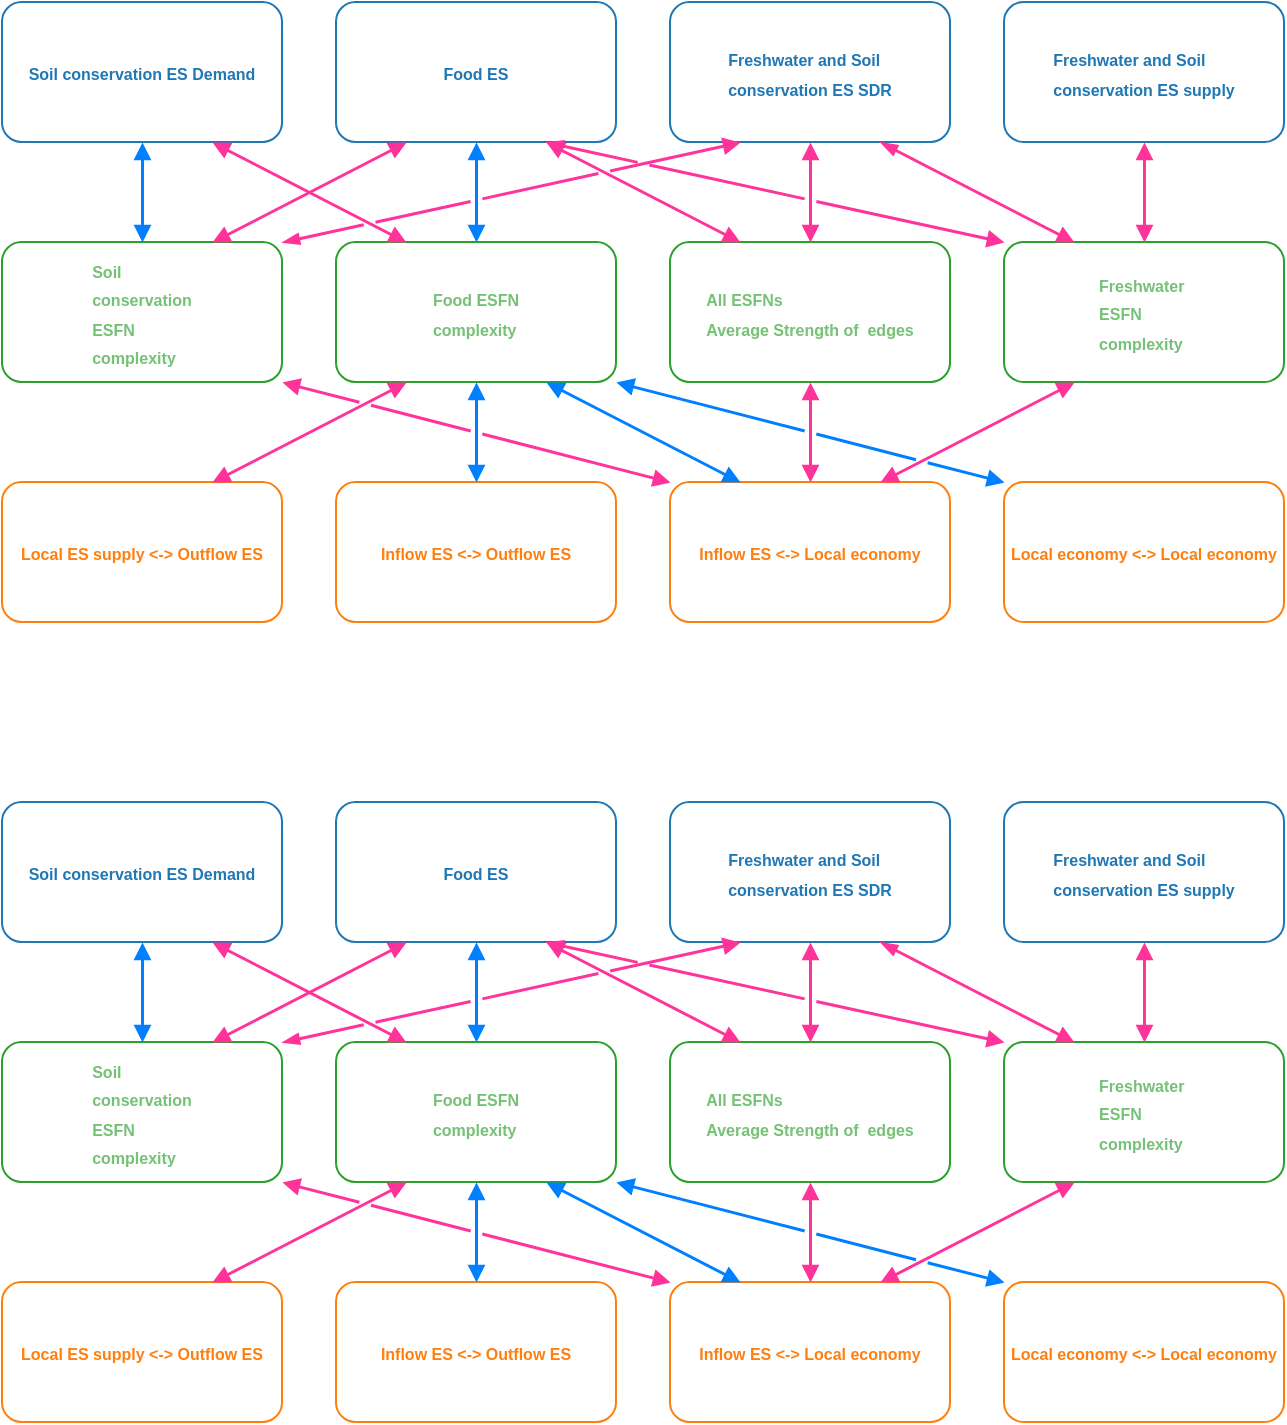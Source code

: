 <mxfile version="24.0.7" type="github">
  <diagram name="第 1 页" id="JeE2c27Bu6EYM7HYvsVZ">
    <mxGraphModel dx="983" dy="547" grid="1" gridSize="10" guides="1" tooltips="1" connect="1" arrows="1" fold="1" page="1" pageScale="1" pageWidth="827" pageHeight="1169" math="0" shadow="0">
      <root>
        <mxCell id="0" />
        <mxCell id="1" parent="0" />
        <mxCell id="_lNvy8FsxDelOkRnhLZO-64" value="&lt;p style=&quot;language:zh-CN;margin-top:0pt;margin-bottom:0pt;margin-left:0in;&lt;br/&gt;text-align:left;direction:ltr;unicode-bidi:embed;mso-line-break-override:none;&lt;br/&gt;word-break:normal;punctuation-wrap:hanging&quot;&gt;&lt;span style=&quot;color: rgb(31, 119, 180); font-family: Arial; font-size: 8px; font-weight: 700;&quot;&gt;Soil&amp;nbsp;&lt;/span&gt;&lt;span style=&quot;color: rgb(31, 119, 180); font-family: Arial; font-size: 8px; font-weight: 700;&quot;&gt;conservation ES Demand&lt;/span&gt;&lt;br&gt;&lt;/p&gt;" style="rounded=1;whiteSpace=wrap;html=1;arcSize=14;strokeColor=#1f77b4;align=center;verticalAlign=middle;fontFamily=Helvetica;fontSize=12;fontColor=default;fillColor=default;" vertex="1" parent="1">
          <mxGeometry x="80" y="320" width="140" height="70" as="geometry" />
        </mxCell>
        <mxCell id="_lNvy8FsxDelOkRnhLZO-65" value="&lt;span style=&quot;color: rgb(31, 119, 180); font-size: 8px; font-weight: 700; text-align: left;&quot;&gt;Food ES&lt;/span&gt;" style="rounded=1;whiteSpace=wrap;html=1;arcSize=14;strokeColor=#1f77b4;align=center;verticalAlign=middle;fontFamily=Helvetica;fontSize=12;fontColor=default;fillColor=default;" vertex="1" parent="1">
          <mxGeometry x="247" y="320" width="140" height="70" as="geometry" />
        </mxCell>
        <mxCell id="_lNvy8FsxDelOkRnhLZO-66" value="&lt;p style=&quot;text-align: left; margin-top: 0pt; margin-bottom: 0pt; margin-left: 0in; direction: ltr; unicode-bidi: embed; word-break: normal;&quot;&gt;&lt;font style=&quot;font-size: 8px;&quot;&gt;&lt;span style=&quot;color: rgb(31, 119, 180); font-weight: bold;&quot;&gt;Freshwater&amp;nbsp;&lt;/span&gt;&lt;span style=&quot;color: rgb(31, 119, 180); font-weight: bold; background-color: initial;&quot;&gt;and&amp;nbsp;&lt;/span&gt;&lt;span style=&quot;color: rgb(31, 119, 180); font-weight: bold; background-color: initial;&quot;&gt;Soil&amp;nbsp;&lt;/span&gt;&lt;/font&gt;&lt;/p&gt;&lt;p style=&quot;text-align: left; margin-top: 0pt; margin-bottom: 0pt; margin-left: 0in; direction: ltr; unicode-bidi: embed; word-break: normal;&quot;&gt;&lt;font style=&quot;font-size: 8px;&quot;&gt;&lt;span style=&quot;color: rgb(31, 119, 180); font-weight: bold; background-color: initial;&quot;&gt;conservation&lt;/span&gt;&lt;span style=&quot;background-color: initial; color: rgb(31, 119, 180); font-weight: bold;&quot;&gt;&amp;nbsp;&lt;/span&gt;&lt;span style=&quot;background-color: initial; color: rgb(31, 119, 180); font-weight: bold;&quot;&gt;ES&amp;nbsp;&lt;/span&gt;&lt;span style=&quot;color: rgb(31, 119, 180); font-weight: bold; background-color: initial;&quot;&gt;supply&lt;/span&gt;&lt;/font&gt;&lt;/p&gt;" style="rounded=1;whiteSpace=wrap;html=1;arcSize=14;strokeColor=#1f77b4;align=center;verticalAlign=middle;fontFamily=Helvetica;fontSize=12;fontColor=default;fillColor=default;" vertex="1" parent="1">
          <mxGeometry x="581" y="320" width="140" height="70" as="geometry" />
        </mxCell>
        <mxCell id="_lNvy8FsxDelOkRnhLZO-67" value="&lt;p style=&quot;text-align: left; margin-top: 0pt; margin-bottom: 0pt; margin-left: 0in; direction: ltr; unicode-bidi: embed; word-break: normal;&quot;&gt;&lt;font style=&quot;font-size: 8px;&quot;&gt;&lt;span style=&quot;color: rgb(31, 119, 180); font-weight: bold;&quot;&gt;Freshwater&amp;nbsp;&lt;/span&gt;&lt;span style=&quot;color: rgb(31, 119, 180); font-weight: bold; background-color: initial;&quot;&gt;and&amp;nbsp;&lt;/span&gt;&lt;span style=&quot;color: rgb(31, 119, 180); font-weight: bold; background-color: initial;&quot;&gt;Soil&amp;nbsp;&lt;/span&gt;&lt;/font&gt;&lt;/p&gt;&lt;p style=&quot;text-align: left; margin-top: 0pt; margin-bottom: 0pt; margin-left: 0in; direction: ltr; unicode-bidi: embed; word-break: normal;&quot;&gt;&lt;font style=&quot;font-size: 8px;&quot;&gt;&lt;span style=&quot;color: rgb(31, 119, 180); font-weight: bold; background-color: initial;&quot;&gt;conservation&lt;/span&gt;&lt;span style=&quot;background-color: initial; color: rgb(31, 119, 180); font-weight: bold;&quot;&gt;&amp;nbsp;&lt;/span&gt;&lt;span style=&quot;background-color: initial; color: rgb(31, 119, 180); font-weight: bold;&quot;&gt;ES&amp;nbsp;&lt;/span&gt;&lt;span style=&quot;color: rgb(31, 119, 180); font-weight: bold; background-color: initial;&quot;&gt;SDR&lt;/span&gt;&lt;/font&gt;&lt;/p&gt;" style="rounded=1;whiteSpace=wrap;html=1;arcSize=14;strokeColor=#1f77b4;align=center;verticalAlign=middle;fontFamily=Helvetica;fontSize=12;fontColor=default;fillColor=default;" vertex="1" parent="1">
          <mxGeometry x="414" y="320" width="140" height="70" as="geometry" />
        </mxCell>
        <mxCell id="_lNvy8FsxDelOkRnhLZO-68" value="&lt;p style=&quot;text-align: left; margin-top: 0pt; margin-bottom: 0pt; margin-left: 0in; direction: ltr; unicode-bidi: embed; word-break: normal;&quot;&gt;&lt;font color=&quot;#75c175&quot;&gt;&lt;span style=&quot;font-size: 8px;&quot;&gt;&lt;b&gt;Soil&amp;nbsp;&lt;/b&gt;&lt;/span&gt;&lt;/font&gt;&lt;/p&gt;&lt;p style=&quot;text-align: left; margin-top: 0pt; margin-bottom: 0pt; margin-left: 0in; direction: ltr; unicode-bidi: embed; word-break: normal;&quot;&gt;&lt;font color=&quot;#75c175&quot;&gt;&lt;span style=&quot;font-size: 8px;&quot;&gt;&lt;b&gt;conservation&lt;/b&gt;&lt;/span&gt;&lt;/font&gt;&lt;/p&gt;&lt;p style=&quot;text-align: left; margin-top: 0pt; margin-bottom: 0pt; margin-left: 0in; direction: ltr; unicode-bidi: embed; word-break: normal;&quot;&gt;&lt;font color=&quot;#75c175&quot;&gt;&lt;span style=&quot;font-size: 8px;&quot;&gt;&lt;b&gt;ESFN&lt;/b&gt;&lt;/span&gt;&lt;/font&gt;&lt;/p&gt;&lt;p style=&quot;text-align: left; margin-top: 0pt; margin-bottom: 0pt; margin-left: 0in; direction: ltr; unicode-bidi: embed; word-break: normal;&quot;&gt;&lt;font color=&quot;#75c175&quot;&gt;&lt;span style=&quot;font-size: 8px;&quot;&gt;&lt;b&gt;complexity&lt;/b&gt;&lt;/span&gt;&lt;/font&gt;&lt;/p&gt;" style="rounded=1;whiteSpace=wrap;html=1;arcSize=14;strokeColor=#2ca02c;" vertex="1" parent="1">
          <mxGeometry x="80" y="440" width="140" height="70" as="geometry" />
        </mxCell>
        <mxCell id="_lNvy8FsxDelOkRnhLZO-69" value="&lt;p style=&quot;text-align: left; margin-top: 0pt; margin-bottom: 0pt; margin-left: 0in; direction: ltr; unicode-bidi: embed; word-break: normal;&quot;&gt;&lt;font color=&quot;#75c175&quot;&gt;&lt;span style=&quot;font-size: 8px;&quot;&gt;&lt;b&gt;Food ESFN&lt;/b&gt;&lt;/span&gt;&lt;/font&gt;&lt;/p&gt;&lt;p style=&quot;text-align: left; margin-top: 0pt; margin-bottom: 0pt; margin-left: 0in; direction: ltr; unicode-bidi: embed; word-break: normal;&quot;&gt;&lt;font color=&quot;#75c175&quot;&gt;&lt;span style=&quot;font-size: 8px;&quot;&gt;&lt;b&gt;complexity&lt;/b&gt;&lt;/span&gt;&lt;/font&gt;&lt;/p&gt;" style="rounded=1;whiteSpace=wrap;html=1;arcSize=14;strokeColor=#2ca02c;align=center;verticalAlign=middle;fontFamily=Helvetica;fontSize=12;fontColor=default;fillColor=default;" vertex="1" parent="1">
          <mxGeometry x="247" y="440" width="140" height="70" as="geometry" />
        </mxCell>
        <mxCell id="_lNvy8FsxDelOkRnhLZO-70" value="&lt;p style=&quot;text-align: left; margin-top: 0pt; margin-bottom: 0pt; margin-left: 0in; direction: ltr; unicode-bidi: embed; word-break: normal;&quot;&gt;&lt;font color=&quot;#75c175&quot;&gt;&lt;span style=&quot;font-size: 8px;&quot;&gt;&lt;b&gt;All ESFNs&lt;/b&gt;&lt;/span&gt;&lt;/font&gt;&lt;/p&gt;&lt;p style=&quot;text-align: left; margin-top: 0pt; margin-bottom: 0pt; margin-left: 0in; direction: ltr; unicode-bidi: embed; word-break: normal;&quot;&gt;&lt;font color=&quot;#75c175&quot;&gt;&lt;span style=&quot;font-size: 8px;&quot;&gt;&lt;b&gt;Average&amp;nbsp;&lt;/b&gt;&lt;/span&gt;&lt;/font&gt;&lt;b style=&quot;font-size: 8px; color: rgb(117, 193, 117); background-color: initial;&quot;&gt;Strength of&amp;nbsp;&amp;nbsp;&lt;/b&gt;&lt;b style=&quot;font-size: 8px; color: rgb(117, 193, 117); background-color: initial;&quot;&gt;edges&lt;/b&gt;&lt;/p&gt;" style="rounded=1;whiteSpace=wrap;html=1;arcSize=14;strokeColor=#2ca02c;align=center;verticalAlign=middle;fontFamily=Helvetica;fontSize=12;fontColor=default;fillColor=default;" vertex="1" parent="1">
          <mxGeometry x="414" y="440" width="140" height="70" as="geometry" />
        </mxCell>
        <mxCell id="_lNvy8FsxDelOkRnhLZO-71" value="&lt;p style=&quot;text-align: left; margin-top: 0pt; margin-bottom: 0pt; margin-left: 0in; direction: ltr; unicode-bidi: embed; word-break: normal;&quot;&gt;&lt;font color=&quot;#75c175&quot;&gt;&lt;span style=&quot;font-size: 8px;&quot;&gt;&lt;b&gt;Freshwater&amp;nbsp;&lt;/b&gt;&lt;/span&gt;&lt;/font&gt;&lt;/p&gt;&lt;p style=&quot;text-align: left; margin-top: 0pt; margin-bottom: 0pt; margin-left: 0in; direction: ltr; unicode-bidi: embed; word-break: normal;&quot;&gt;&lt;font color=&quot;#75c175&quot;&gt;&lt;span style=&quot;font-size: 8px;&quot;&gt;&lt;b&gt;ESFN&lt;/b&gt;&lt;/span&gt;&lt;/font&gt;&lt;/p&gt;&lt;p style=&quot;text-align: left; margin-top: 0pt; margin-bottom: 0pt; margin-left: 0in; direction: ltr; unicode-bidi: embed; word-break: normal;&quot;&gt;&lt;font color=&quot;#75c175&quot;&gt;&lt;span style=&quot;font-size: 8px;&quot;&gt;&lt;b&gt;complexity&lt;/b&gt;&lt;/span&gt;&lt;/font&gt;&lt;/p&gt;" style="rounded=1;whiteSpace=wrap;html=1;arcSize=14;strokeColor=#2ca02c;align=center;verticalAlign=middle;fontFamily=Helvetica;fontSize=12;fontColor=default;fillColor=default;" vertex="1" parent="1">
          <mxGeometry x="581" y="440" width="140" height="70" as="geometry" />
        </mxCell>
        <mxCell id="_lNvy8FsxDelOkRnhLZO-72" value="&lt;span style=&quot;color: rgb(255, 127, 14); font-size: 8px; font-weight: 700; text-align: left;&quot;&gt;Local economy &amp;lt;-&amp;gt; Local economy&lt;/span&gt;" style="rounded=1;whiteSpace=wrap;html=1;arcSize=14;strokeColor=#ff7f0e;align=center;verticalAlign=middle;fontFamily=Helvetica;fontSize=12;fontColor=default;fillColor=default;" vertex="1" parent="1">
          <mxGeometry x="581" y="560" width="140" height="70" as="geometry" />
        </mxCell>
        <mxCell id="_lNvy8FsxDelOkRnhLZO-73" value="&lt;b style=&quot;color: rgb(255, 127, 14); font-size: 8px; text-align: left;&quot;&gt;Local ES supply &amp;lt;-&amp;gt; Outflow ES&lt;/b&gt;" style="rounded=1;whiteSpace=wrap;html=1;arcSize=14;strokeColor=#ff7f0e;align=center;verticalAlign=middle;fontFamily=Helvetica;fontSize=12;fontColor=default;fillColor=default;" vertex="1" parent="1">
          <mxGeometry x="80" y="560" width="140" height="70" as="geometry" />
        </mxCell>
        <mxCell id="_lNvy8FsxDelOkRnhLZO-74" value="&lt;b style=&quot;color: rgb(255, 127, 14); font-size: 8px; text-align: left;&quot;&gt;Inflow ES &amp;lt;-&amp;gt; Outflow ES&lt;/b&gt;" style="rounded=1;whiteSpace=wrap;html=1;arcSize=14;strokeColor=#ff7f0e;align=center;verticalAlign=middle;fontFamily=Helvetica;fontSize=12;fontColor=default;fillColor=default;" vertex="1" parent="1">
          <mxGeometry x="247" y="560" width="140" height="70" as="geometry" />
        </mxCell>
        <mxCell id="_lNvy8FsxDelOkRnhLZO-75" value="&lt;b style=&quot;color: rgb(255, 127, 14); font-size: 8px; text-align: left;&quot;&gt;Inflow ES &amp;lt;-&amp;gt; Local economy&lt;/b&gt;" style="rounded=1;whiteSpace=wrap;html=1;arcSize=14;strokeColor=#ff7f0e;align=center;verticalAlign=middle;fontFamily=Helvetica;fontSize=12;fontColor=default;fillColor=default;" vertex="1" parent="1">
          <mxGeometry x="414" y="560" width="140" height="70" as="geometry" />
        </mxCell>
        <mxCell id="_lNvy8FsxDelOkRnhLZO-76" value="" style="endArrow=block;startArrow=block;html=1;rounded=0;strokeWidth=1.5;endSize=5;startSize=5;entryX=0.5;entryY=1;entryDx=0;entryDy=0;exitX=0.5;exitY=0;exitDx=0;exitDy=0;strokeColor=#007FFF;targetPerimeterSpacing=0;curved=0;startFill=1;endFill=1;" edge="1" parent="1" source="_lNvy8FsxDelOkRnhLZO-68" target="_lNvy8FsxDelOkRnhLZO-64">
          <mxGeometry width="50" height="50" relative="1" as="geometry">
            <mxPoint x="61" y="440" as="sourcePoint" />
            <mxPoint x="111" y="390" as="targetPoint" />
          </mxGeometry>
        </mxCell>
        <mxCell id="_lNvy8FsxDelOkRnhLZO-77" value="" style="endArrow=block;startArrow=block;html=1;rounded=0;strokeWidth=1.5;endSize=5;startSize=5;entryX=0.75;entryY=1;entryDx=0;entryDy=0;exitX=0.25;exitY=0;exitDx=0;exitDy=0;strokeColor=#FF3399;align=center;verticalAlign=middle;fontFamily=Helvetica;fontSize=11;fontColor=default;labelBackgroundColor=default;startFill=1;endFill=1;" edge="1" parent="1" source="_lNvy8FsxDelOkRnhLZO-69" target="_lNvy8FsxDelOkRnhLZO-64">
          <mxGeometry width="50" height="50" relative="1" as="geometry">
            <mxPoint x="181" y="450" as="sourcePoint" />
            <mxPoint x="181" y="400" as="targetPoint" />
          </mxGeometry>
        </mxCell>
        <mxCell id="_lNvy8FsxDelOkRnhLZO-78" value="" style="endArrow=block;startArrow=block;html=1;rounded=0;strokeWidth=1.5;endSize=5;startSize=5;entryX=0.75;entryY=0;entryDx=0;entryDy=0;exitX=0.25;exitY=1;exitDx=0;exitDy=0;strokeColor=#FF3399;align=center;verticalAlign=middle;fontFamily=Helvetica;fontSize=11;fontColor=default;labelBackgroundColor=default;startFill=1;endFill=1;" edge="1" parent="1" source="_lNvy8FsxDelOkRnhLZO-65" target="_lNvy8FsxDelOkRnhLZO-68">
          <mxGeometry width="50" height="50" relative="1" as="geometry">
            <mxPoint x="306" y="450" as="sourcePoint" />
            <mxPoint x="216" y="400" as="targetPoint" />
          </mxGeometry>
        </mxCell>
        <mxCell id="_lNvy8FsxDelOkRnhLZO-79" value="" style="endArrow=block;startArrow=block;html=1;rounded=0;strokeWidth=1.5;endSize=5;startSize=5;entryX=0.5;entryY=1;entryDx=0;entryDy=0;exitX=0.5;exitY=0;exitDx=0;exitDy=0;strokeColor=#007FFF;align=center;verticalAlign=middle;fontFamily=Helvetica;fontSize=11;fontColor=default;labelBackgroundColor=default;startFill=1;endFill=1;targetPerimeterSpacing=0;curved=0;" edge="1" parent="1" source="_lNvy8FsxDelOkRnhLZO-69" target="_lNvy8FsxDelOkRnhLZO-65">
          <mxGeometry width="50" height="50" relative="1" as="geometry">
            <mxPoint x="181" y="450" as="sourcePoint" />
            <mxPoint x="181" y="400" as="targetPoint" />
          </mxGeometry>
        </mxCell>
        <mxCell id="_lNvy8FsxDelOkRnhLZO-80" value="" style="endArrow=blockThin;startArrow=block;html=1;rounded=0;strokeWidth=1.5;endSize=5;startSize=5;entryX=0.75;entryY=1;entryDx=0;entryDy=0;exitX=0.25;exitY=0;exitDx=0;exitDy=0;strokeColor=#FF3399;align=center;verticalAlign=middle;fontFamily=Helvetica;fontSize=11;fontColor=default;labelBackgroundColor=default;startFill=1;endFill=1;" edge="1" parent="1" source="_lNvy8FsxDelOkRnhLZO-71" target="_lNvy8FsxDelOkRnhLZO-67">
          <mxGeometry width="50" height="50" relative="1" as="geometry">
            <mxPoint x="306" y="450" as="sourcePoint" />
            <mxPoint x="216" y="400" as="targetPoint" />
          </mxGeometry>
        </mxCell>
        <mxCell id="_lNvy8FsxDelOkRnhLZO-81" value="" style="endArrow=block;startArrow=block;html=1;rounded=0;strokeWidth=1.5;endSize=5;startSize=5;entryX=0.75;entryY=1;entryDx=0;entryDy=0;exitX=0.25;exitY=0;exitDx=0;exitDy=0;strokeColor=#FF3399;align=center;verticalAlign=middle;fontFamily=Helvetica;fontSize=11;fontColor=default;labelBackgroundColor=default;startFill=1;endFill=1;" edge="1" parent="1" source="_lNvy8FsxDelOkRnhLZO-70" target="_lNvy8FsxDelOkRnhLZO-65">
          <mxGeometry width="50" height="50" relative="1" as="geometry">
            <mxPoint x="306" y="450" as="sourcePoint" />
            <mxPoint x="216" y="400" as="targetPoint" />
          </mxGeometry>
        </mxCell>
        <mxCell id="_lNvy8FsxDelOkRnhLZO-82" value="" style="endArrow=block;startArrow=block;html=1;rounded=0;strokeWidth=1.5;endSize=5;startSize=5;entryX=0.5;entryY=1;entryDx=0;entryDy=0;exitX=0.5;exitY=0;exitDx=0;exitDy=0;strokeColor=#FF3399;align=center;verticalAlign=middle;fontFamily=Helvetica;fontSize=11;fontColor=default;labelBackgroundColor=default;startFill=1;endFill=1;" edge="1" parent="1" source="_lNvy8FsxDelOkRnhLZO-71" target="_lNvy8FsxDelOkRnhLZO-66">
          <mxGeometry width="50" height="50" relative="1" as="geometry">
            <mxPoint x="631" y="440" as="sourcePoint" />
            <mxPoint x="541" y="390" as="targetPoint" />
          </mxGeometry>
        </mxCell>
        <mxCell id="_lNvy8FsxDelOkRnhLZO-83" value="" style="endArrow=block;startArrow=block;html=1;rounded=0;strokeWidth=1.5;endSize=5;startSize=5;entryX=0.5;entryY=0;entryDx=0;entryDy=0;exitX=0.5;exitY=1;exitDx=0;exitDy=0;strokeColor=#FF3399;align=center;verticalAlign=middle;fontFamily=Helvetica;fontSize=11;fontColor=default;labelBackgroundColor=default;startFill=1;endFill=1;" edge="1" parent="1" source="_lNvy8FsxDelOkRnhLZO-67" target="_lNvy8FsxDelOkRnhLZO-70">
          <mxGeometry width="50" height="50" relative="1" as="geometry">
            <mxPoint x="631" y="390" as="sourcePoint" />
            <mxPoint x="541" y="440" as="targetPoint" />
          </mxGeometry>
        </mxCell>
        <mxCell id="_lNvy8FsxDelOkRnhLZO-84" value="" style="endArrow=block;startArrow=block;html=1;rounded=0;strokeWidth=1.5;endSize=5;startSize=5;entryX=0.25;entryY=1;entryDx=0;entryDy=0;exitX=0.75;exitY=0;exitDx=0;exitDy=0;strokeColor=#FF3399;startFill=1;endFill=1;" edge="1" parent="1" source="_lNvy8FsxDelOkRnhLZO-73" target="_lNvy8FsxDelOkRnhLZO-69">
          <mxGeometry width="50" height="50" relative="1" as="geometry">
            <mxPoint x="181" y="570" as="sourcePoint" />
            <mxPoint x="181" y="520" as="targetPoint" />
          </mxGeometry>
        </mxCell>
        <mxCell id="_lNvy8FsxDelOkRnhLZO-85" value="" style="endArrow=block;startArrow=block;html=1;rounded=0;strokeWidth=1.5;endSize=5;startSize=5;entryX=0.5;entryY=1;entryDx=0;entryDy=0;exitX=0.5;exitY=0;exitDx=0;exitDy=0;strokeColor=#007FFF;align=center;verticalAlign=middle;fontFamily=Helvetica;fontSize=11;fontColor=default;labelBackgroundColor=default;startFill=1;endFill=1;targetPerimeterSpacing=0;curved=0;" edge="1" parent="1" source="_lNvy8FsxDelOkRnhLZO-74" target="_lNvy8FsxDelOkRnhLZO-69">
          <mxGeometry width="50" height="50" relative="1" as="geometry">
            <mxPoint x="216" y="570" as="sourcePoint" />
            <mxPoint x="306" y="520" as="targetPoint" />
          </mxGeometry>
        </mxCell>
        <mxCell id="_lNvy8FsxDelOkRnhLZO-86" value="" style="endArrow=block;startArrow=block;html=1;rounded=0;strokeWidth=1.5;endSize=5;startSize=5;entryX=0.25;entryY=1;entryDx=0;entryDy=0;exitX=0.75;exitY=0;exitDx=0;exitDy=0;strokeColor=#FF3399;align=center;verticalAlign=middle;fontFamily=Helvetica;fontSize=11;fontColor=default;labelBackgroundColor=default;startFill=1;endFill=1;" edge="1" parent="1" source="_lNvy8FsxDelOkRnhLZO-75" target="_lNvy8FsxDelOkRnhLZO-71">
          <mxGeometry width="50" height="50" relative="1" as="geometry">
            <mxPoint x="181" y="570" as="sourcePoint" />
            <mxPoint x="181" y="520" as="targetPoint" />
          </mxGeometry>
        </mxCell>
        <mxCell id="_lNvy8FsxDelOkRnhLZO-87" value="" style="endArrow=block;startArrow=block;html=1;rounded=0;strokeWidth=1.5;endSize=5;startSize=5;entryX=0.5;entryY=1;entryDx=0;entryDy=0;exitX=0.5;exitY=0;exitDx=0;exitDy=0;strokeColor=#FF3399;align=center;verticalAlign=middle;fontFamily=Helvetica;fontSize=11;fontColor=default;labelBackgroundColor=default;startFill=1;endFill=1;" edge="1" parent="1" source="_lNvy8FsxDelOkRnhLZO-75" target="_lNvy8FsxDelOkRnhLZO-70">
          <mxGeometry width="50" height="50" relative="1" as="geometry">
            <mxPoint x="661" y="570" as="sourcePoint" />
            <mxPoint x="661" y="520" as="targetPoint" />
          </mxGeometry>
        </mxCell>
        <mxCell id="_lNvy8FsxDelOkRnhLZO-88" value="" style="endArrow=block;startArrow=block;html=1;rounded=0;strokeWidth=1.5;endSize=5;startSize=5;entryX=0.75;entryY=1;entryDx=0;entryDy=0;exitX=0.25;exitY=0;exitDx=0;exitDy=0;strokeColor=#007FFF;align=center;verticalAlign=middle;fontFamily=Helvetica;fontSize=11;fontColor=default;labelBackgroundColor=default;startFill=1;endFill=1;targetPerimeterSpacing=0;curved=0;" edge="1" parent="1" source="_lNvy8FsxDelOkRnhLZO-75" target="_lNvy8FsxDelOkRnhLZO-69">
          <mxGeometry width="50" height="50" relative="1" as="geometry">
            <mxPoint x="466" y="570" as="sourcePoint" />
            <mxPoint x="376" y="520" as="targetPoint" />
          </mxGeometry>
        </mxCell>
        <mxCell id="_lNvy8FsxDelOkRnhLZO-89" value="" style="endArrow=block;startArrow=block;html=1;rounded=0;strokeWidth=1.5;endSize=5;startSize=5;entryX=1;entryY=1;entryDx=0;entryDy=0;exitX=0;exitY=0;exitDx=0;exitDy=0;strokeColor=#007FFF;align=center;verticalAlign=middle;fontFamily=Helvetica;fontSize=11;fontColor=default;labelBackgroundColor=default;startFill=1;endFill=1;targetPerimeterSpacing=0;curved=0;jumpStyle=gap;jumpSize=5;" edge="1" parent="1" source="_lNvy8FsxDelOkRnhLZO-72" target="_lNvy8FsxDelOkRnhLZO-69">
          <mxGeometry width="50" height="50" relative="1" as="geometry">
            <mxPoint x="341" y="450" as="sourcePoint" />
            <mxPoint x="341" y="400" as="targetPoint" />
          </mxGeometry>
        </mxCell>
        <mxCell id="_lNvy8FsxDelOkRnhLZO-90" value="" style="endArrow=block;startArrow=block;html=1;rounded=0;strokeWidth=1.5;endSize=5;startSize=5;entryX=0;entryY=0;entryDx=0;entryDy=0;exitX=1;exitY=1;exitDx=0;exitDy=0;strokeColor=#FF3399;startFill=1;endFill=1;jumpStyle=gap;jumpSize=5;" edge="1" parent="1" source="_lNvy8FsxDelOkRnhLZO-68" target="_lNvy8FsxDelOkRnhLZO-75">
          <mxGeometry width="50" height="50" relative="1" as="geometry">
            <mxPoint x="261.5" y="740" as="sourcePoint" />
            <mxPoint x="358.5" y="690" as="targetPoint" />
          </mxGeometry>
        </mxCell>
        <mxCell id="_lNvy8FsxDelOkRnhLZO-91" value="" style="endArrow=blockThin;startArrow=block;html=1;rounded=0;strokeWidth=1.5;endSize=5;startSize=5;entryX=1;entryY=0;entryDx=0;entryDy=0;exitX=0.25;exitY=1;exitDx=0;exitDy=0;strokeColor=#FF3399;align=center;verticalAlign=middle;fontFamily=Helvetica;fontSize=11;fontColor=default;labelBackgroundColor=default;startFill=1;endFill=1;jumpStyle=gap;jumpSize=5;curved=0;shadow=0;flowAnimation=0;" edge="1" parent="1" source="_lNvy8FsxDelOkRnhLZO-67" target="_lNvy8FsxDelOkRnhLZO-68">
          <mxGeometry width="50" height="50" relative="1" as="geometry">
            <mxPoint x="626" y="450" as="sourcePoint" />
            <mxPoint x="362" y="400" as="targetPoint" />
          </mxGeometry>
        </mxCell>
        <mxCell id="_lNvy8FsxDelOkRnhLZO-92" value="" style="endArrow=blockThin;startArrow=block;html=1;rounded=0;strokeWidth=1.5;endSize=5;startSize=5;entryX=0.75;entryY=1;entryDx=0;entryDy=0;exitX=0;exitY=0;exitDx=0;exitDy=0;strokeColor=#FF3399;align=center;verticalAlign=middle;fontFamily=Helvetica;fontSize=11;fontColor=default;labelBackgroundColor=default;startFill=1;endFill=1;jumpStyle=gap;jumpSize=5;" edge="1" parent="1" source="_lNvy8FsxDelOkRnhLZO-71" target="_lNvy8FsxDelOkRnhLZO-65">
          <mxGeometry width="50" height="50" relative="1" as="geometry">
            <mxPoint x="626" y="450" as="sourcePoint" />
            <mxPoint x="529" y="400" as="targetPoint" />
          </mxGeometry>
        </mxCell>
        <mxCell id="_lNvy8FsxDelOkRnhLZO-93" value="&lt;p style=&quot;language:zh-CN;margin-top:0pt;margin-bottom:0pt;margin-left:0in;&lt;br/&gt;text-align:left;direction:ltr;unicode-bidi:embed;mso-line-break-override:none;&lt;br/&gt;word-break:normal;punctuation-wrap:hanging&quot;&gt;&lt;span style=&quot;color: rgb(31, 119, 180); font-family: Arial; font-size: 8px; font-weight: 700;&quot;&gt;Soil&amp;nbsp;&lt;/span&gt;&lt;span style=&quot;color: rgb(31, 119, 180); font-family: Arial; font-size: 8px; font-weight: 700;&quot;&gt;conservation ES Demand&lt;/span&gt;&lt;br&gt;&lt;/p&gt;" style="rounded=1;whiteSpace=wrap;html=1;arcSize=14;strokeColor=#1f77b4;align=center;verticalAlign=middle;fontFamily=Helvetica;fontSize=12;fontColor=default;fillColor=default;" vertex="1" parent="1">
          <mxGeometry x="80" y="720" width="140" height="70" as="geometry" />
        </mxCell>
        <mxCell id="_lNvy8FsxDelOkRnhLZO-94" value="&lt;span style=&quot;color: rgb(31, 119, 180); font-size: 8px; font-weight: 700; text-align: left;&quot;&gt;Food ES&lt;/span&gt;" style="rounded=1;whiteSpace=wrap;html=1;arcSize=14;strokeColor=#1f77b4;align=center;verticalAlign=middle;fontFamily=Helvetica;fontSize=12;fontColor=default;fillColor=default;" vertex="1" parent="1">
          <mxGeometry x="247" y="720" width="140" height="70" as="geometry" />
        </mxCell>
        <mxCell id="_lNvy8FsxDelOkRnhLZO-95" value="&lt;p style=&quot;text-align: left; margin-top: 0pt; margin-bottom: 0pt; margin-left: 0in; direction: ltr; unicode-bidi: embed; word-break: normal;&quot;&gt;&lt;font style=&quot;font-size: 8px;&quot;&gt;&lt;span style=&quot;color: rgb(31, 119, 180); font-weight: bold;&quot;&gt;Freshwater&amp;nbsp;&lt;/span&gt;&lt;span style=&quot;color: rgb(31, 119, 180); font-weight: bold; background-color: initial;&quot;&gt;and&amp;nbsp;&lt;/span&gt;&lt;span style=&quot;color: rgb(31, 119, 180); font-weight: bold; background-color: initial;&quot;&gt;Soil&amp;nbsp;&lt;/span&gt;&lt;/font&gt;&lt;/p&gt;&lt;p style=&quot;text-align: left; margin-top: 0pt; margin-bottom: 0pt; margin-left: 0in; direction: ltr; unicode-bidi: embed; word-break: normal;&quot;&gt;&lt;font style=&quot;font-size: 8px;&quot;&gt;&lt;span style=&quot;color: rgb(31, 119, 180); font-weight: bold; background-color: initial;&quot;&gt;conservation&lt;/span&gt;&lt;span style=&quot;background-color: initial; color: rgb(31, 119, 180); font-weight: bold;&quot;&gt;&amp;nbsp;&lt;/span&gt;&lt;span style=&quot;background-color: initial; color: rgb(31, 119, 180); font-weight: bold;&quot;&gt;ES&amp;nbsp;&lt;/span&gt;&lt;span style=&quot;color: rgb(31, 119, 180); font-weight: bold; background-color: initial;&quot;&gt;supply&lt;/span&gt;&lt;/font&gt;&lt;/p&gt;" style="rounded=1;whiteSpace=wrap;html=1;arcSize=14;strokeColor=#1f77b4;align=center;verticalAlign=middle;fontFamily=Helvetica;fontSize=12;fontColor=default;fillColor=default;" vertex="1" parent="1">
          <mxGeometry x="581" y="720" width="140" height="70" as="geometry" />
        </mxCell>
        <mxCell id="_lNvy8FsxDelOkRnhLZO-96" value="&lt;p style=&quot;text-align: left; margin-top: 0pt; margin-bottom: 0pt; margin-left: 0in; direction: ltr; unicode-bidi: embed; word-break: normal;&quot;&gt;&lt;font style=&quot;font-size: 8px;&quot;&gt;&lt;span style=&quot;color: rgb(31, 119, 180); font-weight: bold;&quot;&gt;Freshwater&amp;nbsp;&lt;/span&gt;&lt;span style=&quot;color: rgb(31, 119, 180); font-weight: bold; background-color: initial;&quot;&gt;and&amp;nbsp;&lt;/span&gt;&lt;span style=&quot;color: rgb(31, 119, 180); font-weight: bold; background-color: initial;&quot;&gt;Soil&amp;nbsp;&lt;/span&gt;&lt;/font&gt;&lt;/p&gt;&lt;p style=&quot;text-align: left; margin-top: 0pt; margin-bottom: 0pt; margin-left: 0in; direction: ltr; unicode-bidi: embed; word-break: normal;&quot;&gt;&lt;font style=&quot;font-size: 8px;&quot;&gt;&lt;span style=&quot;color: rgb(31, 119, 180); font-weight: bold; background-color: initial;&quot;&gt;conservation&lt;/span&gt;&lt;span style=&quot;background-color: initial; color: rgb(31, 119, 180); font-weight: bold;&quot;&gt;&amp;nbsp;&lt;/span&gt;&lt;span style=&quot;background-color: initial; color: rgb(31, 119, 180); font-weight: bold;&quot;&gt;ES&amp;nbsp;&lt;/span&gt;&lt;span style=&quot;color: rgb(31, 119, 180); font-weight: bold; background-color: initial;&quot;&gt;SDR&lt;/span&gt;&lt;/font&gt;&lt;/p&gt;" style="rounded=1;whiteSpace=wrap;html=1;arcSize=14;strokeColor=#1f77b4;align=center;verticalAlign=middle;fontFamily=Helvetica;fontSize=12;fontColor=default;fillColor=default;" vertex="1" parent="1">
          <mxGeometry x="414" y="720" width="140" height="70" as="geometry" />
        </mxCell>
        <mxCell id="_lNvy8FsxDelOkRnhLZO-97" value="&lt;p style=&quot;text-align: left; margin-top: 0pt; margin-bottom: 0pt; margin-left: 0in; direction: ltr; unicode-bidi: embed; word-break: normal;&quot;&gt;&lt;font color=&quot;#75c175&quot;&gt;&lt;span style=&quot;font-size: 8px;&quot;&gt;&lt;b&gt;Soil&amp;nbsp;&lt;/b&gt;&lt;/span&gt;&lt;/font&gt;&lt;/p&gt;&lt;p style=&quot;text-align: left; margin-top: 0pt; margin-bottom: 0pt; margin-left: 0in; direction: ltr; unicode-bidi: embed; word-break: normal;&quot;&gt;&lt;font color=&quot;#75c175&quot;&gt;&lt;span style=&quot;font-size: 8px;&quot;&gt;&lt;b&gt;conservation&lt;/b&gt;&lt;/span&gt;&lt;/font&gt;&lt;/p&gt;&lt;p style=&quot;text-align: left; margin-top: 0pt; margin-bottom: 0pt; margin-left: 0in; direction: ltr; unicode-bidi: embed; word-break: normal;&quot;&gt;&lt;font color=&quot;#75c175&quot;&gt;&lt;span style=&quot;font-size: 8px;&quot;&gt;&lt;b&gt;ESFN&lt;/b&gt;&lt;/span&gt;&lt;/font&gt;&lt;/p&gt;&lt;p style=&quot;text-align: left; margin-top: 0pt; margin-bottom: 0pt; margin-left: 0in; direction: ltr; unicode-bidi: embed; word-break: normal;&quot;&gt;&lt;font color=&quot;#75c175&quot;&gt;&lt;span style=&quot;font-size: 8px;&quot;&gt;&lt;b&gt;complexity&lt;/b&gt;&lt;/span&gt;&lt;/font&gt;&lt;/p&gt;" style="rounded=1;whiteSpace=wrap;html=1;arcSize=14;strokeColor=#2ca02c;" vertex="1" parent="1">
          <mxGeometry x="80" y="840" width="140" height="70" as="geometry" />
        </mxCell>
        <mxCell id="_lNvy8FsxDelOkRnhLZO-98" value="&lt;p style=&quot;text-align: left; margin-top: 0pt; margin-bottom: 0pt; margin-left: 0in; direction: ltr; unicode-bidi: embed; word-break: normal;&quot;&gt;&lt;font color=&quot;#75c175&quot;&gt;&lt;span style=&quot;font-size: 8px;&quot;&gt;&lt;b&gt;Food ESFN&lt;/b&gt;&lt;/span&gt;&lt;/font&gt;&lt;/p&gt;&lt;p style=&quot;text-align: left; margin-top: 0pt; margin-bottom: 0pt; margin-left: 0in; direction: ltr; unicode-bidi: embed; word-break: normal;&quot;&gt;&lt;font color=&quot;#75c175&quot;&gt;&lt;span style=&quot;font-size: 8px;&quot;&gt;&lt;b&gt;complexity&lt;/b&gt;&lt;/span&gt;&lt;/font&gt;&lt;/p&gt;" style="rounded=1;whiteSpace=wrap;html=1;arcSize=14;strokeColor=#2ca02c;align=center;verticalAlign=middle;fontFamily=Helvetica;fontSize=12;fontColor=default;fillColor=default;" vertex="1" parent="1">
          <mxGeometry x="247" y="840" width="140" height="70" as="geometry" />
        </mxCell>
        <mxCell id="_lNvy8FsxDelOkRnhLZO-99" value="&lt;p style=&quot;text-align: left; margin-top: 0pt; margin-bottom: 0pt; margin-left: 0in; direction: ltr; unicode-bidi: embed; word-break: normal;&quot;&gt;&lt;font color=&quot;#75c175&quot;&gt;&lt;span style=&quot;font-size: 8px;&quot;&gt;&lt;b&gt;All ESFNs&lt;/b&gt;&lt;/span&gt;&lt;/font&gt;&lt;/p&gt;&lt;p style=&quot;text-align: left; margin-top: 0pt; margin-bottom: 0pt; margin-left: 0in; direction: ltr; unicode-bidi: embed; word-break: normal;&quot;&gt;&lt;font color=&quot;#75c175&quot;&gt;&lt;span style=&quot;font-size: 8px;&quot;&gt;&lt;b&gt;Average&amp;nbsp;&lt;/b&gt;&lt;/span&gt;&lt;/font&gt;&lt;b style=&quot;font-size: 8px; color: rgb(117, 193, 117); background-color: initial;&quot;&gt;Strength of&amp;nbsp;&amp;nbsp;&lt;/b&gt;&lt;b style=&quot;font-size: 8px; color: rgb(117, 193, 117); background-color: initial;&quot;&gt;edges&lt;/b&gt;&lt;/p&gt;" style="rounded=1;whiteSpace=wrap;html=1;arcSize=14;strokeColor=#2ca02c;align=center;verticalAlign=middle;fontFamily=Helvetica;fontSize=12;fontColor=default;fillColor=default;" vertex="1" parent="1">
          <mxGeometry x="414" y="840" width="140" height="70" as="geometry" />
        </mxCell>
        <mxCell id="_lNvy8FsxDelOkRnhLZO-100" value="&lt;p style=&quot;text-align: left; margin-top: 0pt; margin-bottom: 0pt; margin-left: 0in; direction: ltr; unicode-bidi: embed; word-break: normal;&quot;&gt;&lt;font color=&quot;#75c175&quot;&gt;&lt;span style=&quot;font-size: 8px;&quot;&gt;&lt;b&gt;Freshwater&amp;nbsp;&lt;/b&gt;&lt;/span&gt;&lt;/font&gt;&lt;/p&gt;&lt;p style=&quot;text-align: left; margin-top: 0pt; margin-bottom: 0pt; margin-left: 0in; direction: ltr; unicode-bidi: embed; word-break: normal;&quot;&gt;&lt;font color=&quot;#75c175&quot;&gt;&lt;span style=&quot;font-size: 8px;&quot;&gt;&lt;b&gt;ESFN&lt;/b&gt;&lt;/span&gt;&lt;/font&gt;&lt;/p&gt;&lt;p style=&quot;text-align: left; margin-top: 0pt; margin-bottom: 0pt; margin-left: 0in; direction: ltr; unicode-bidi: embed; word-break: normal;&quot;&gt;&lt;font color=&quot;#75c175&quot;&gt;&lt;span style=&quot;font-size: 8px;&quot;&gt;&lt;b&gt;complexity&lt;/b&gt;&lt;/span&gt;&lt;/font&gt;&lt;/p&gt;" style="rounded=1;whiteSpace=wrap;html=1;arcSize=14;strokeColor=#2ca02c;align=center;verticalAlign=middle;fontFamily=Helvetica;fontSize=12;fontColor=default;fillColor=default;" vertex="1" parent="1">
          <mxGeometry x="581" y="840" width="140" height="70" as="geometry" />
        </mxCell>
        <mxCell id="_lNvy8FsxDelOkRnhLZO-101" value="&lt;span style=&quot;color: rgb(255, 127, 14); font-size: 8px; font-weight: 700; text-align: left;&quot;&gt;Local economy &amp;lt;-&amp;gt; Local economy&lt;/span&gt;" style="rounded=1;whiteSpace=wrap;html=1;arcSize=14;strokeColor=#ff7f0e;align=center;verticalAlign=middle;fontFamily=Helvetica;fontSize=12;fontColor=default;fillColor=default;" vertex="1" parent="1">
          <mxGeometry x="581" y="960" width="140" height="70" as="geometry" />
        </mxCell>
        <mxCell id="_lNvy8FsxDelOkRnhLZO-102" value="&lt;b style=&quot;color: rgb(255, 127, 14); font-size: 8px; text-align: left;&quot;&gt;Local ES supply &amp;lt;-&amp;gt; Outflow ES&lt;/b&gt;" style="rounded=1;whiteSpace=wrap;html=1;arcSize=14;strokeColor=#ff7f0e;align=center;verticalAlign=middle;fontFamily=Helvetica;fontSize=12;fontColor=default;fillColor=default;" vertex="1" parent="1">
          <mxGeometry x="80" y="960" width="140" height="70" as="geometry" />
        </mxCell>
        <mxCell id="_lNvy8FsxDelOkRnhLZO-103" value="&lt;b style=&quot;color: rgb(255, 127, 14); font-size: 8px; text-align: left;&quot;&gt;Inflow ES &amp;lt;-&amp;gt; Outflow ES&lt;/b&gt;" style="rounded=1;whiteSpace=wrap;html=1;arcSize=14;strokeColor=#ff7f0e;align=center;verticalAlign=middle;fontFamily=Helvetica;fontSize=12;fontColor=default;fillColor=default;" vertex="1" parent="1">
          <mxGeometry x="247" y="960" width="140" height="70" as="geometry" />
        </mxCell>
        <mxCell id="_lNvy8FsxDelOkRnhLZO-104" value="&lt;b style=&quot;color: rgb(255, 127, 14); font-size: 8px; text-align: left;&quot;&gt;Inflow ES &amp;lt;-&amp;gt; Local economy&lt;/b&gt;" style="rounded=1;whiteSpace=wrap;html=1;arcSize=14;strokeColor=#ff7f0e;align=center;verticalAlign=middle;fontFamily=Helvetica;fontSize=12;fontColor=default;fillColor=default;" vertex="1" parent="1">
          <mxGeometry x="414" y="960" width="140" height="70" as="geometry" />
        </mxCell>
        <mxCell id="_lNvy8FsxDelOkRnhLZO-105" value="" style="endArrow=block;startArrow=block;html=1;rounded=0;strokeWidth=1.5;endSize=5;startSize=5;entryX=0.5;entryY=1;entryDx=0;entryDy=0;exitX=0.5;exitY=0;exitDx=0;exitDy=0;strokeColor=#007FFF;targetPerimeterSpacing=0;curved=0;startFill=1;endFill=1;" edge="1" parent="1" source="_lNvy8FsxDelOkRnhLZO-97" target="_lNvy8FsxDelOkRnhLZO-93">
          <mxGeometry width="50" height="50" relative="1" as="geometry">
            <mxPoint x="61" y="840" as="sourcePoint" />
            <mxPoint x="111" y="790" as="targetPoint" />
          </mxGeometry>
        </mxCell>
        <mxCell id="_lNvy8FsxDelOkRnhLZO-106" value="" style="endArrow=block;startArrow=block;html=1;rounded=0;strokeWidth=1.5;endSize=5;startSize=5;entryX=0.75;entryY=1;entryDx=0;entryDy=0;exitX=0.25;exitY=0;exitDx=0;exitDy=0;strokeColor=#FF3399;align=center;verticalAlign=middle;fontFamily=Helvetica;fontSize=11;fontColor=default;labelBackgroundColor=default;startFill=1;endFill=1;" edge="1" parent="1" source="_lNvy8FsxDelOkRnhLZO-98" target="_lNvy8FsxDelOkRnhLZO-93">
          <mxGeometry width="50" height="50" relative="1" as="geometry">
            <mxPoint x="181" y="850" as="sourcePoint" />
            <mxPoint x="181" y="800" as="targetPoint" />
          </mxGeometry>
        </mxCell>
        <mxCell id="_lNvy8FsxDelOkRnhLZO-107" value="" style="endArrow=block;startArrow=block;html=1;rounded=0;strokeWidth=1.5;endSize=5;startSize=5;entryX=0.75;entryY=0;entryDx=0;entryDy=0;exitX=0.25;exitY=1;exitDx=0;exitDy=0;strokeColor=#FF3399;align=center;verticalAlign=middle;fontFamily=Helvetica;fontSize=11;fontColor=default;labelBackgroundColor=default;startFill=1;endFill=1;" edge="1" parent="1" source="_lNvy8FsxDelOkRnhLZO-94" target="_lNvy8FsxDelOkRnhLZO-97">
          <mxGeometry width="50" height="50" relative="1" as="geometry">
            <mxPoint x="306" y="850" as="sourcePoint" />
            <mxPoint x="216" y="800" as="targetPoint" />
          </mxGeometry>
        </mxCell>
        <mxCell id="_lNvy8FsxDelOkRnhLZO-108" value="" style="endArrow=block;startArrow=block;html=1;rounded=0;strokeWidth=1.5;endSize=5;startSize=5;entryX=0.5;entryY=1;entryDx=0;entryDy=0;exitX=0.5;exitY=0;exitDx=0;exitDy=0;strokeColor=#007FFF;align=center;verticalAlign=middle;fontFamily=Helvetica;fontSize=11;fontColor=default;labelBackgroundColor=default;startFill=1;endFill=1;targetPerimeterSpacing=0;curved=0;" edge="1" parent="1" source="_lNvy8FsxDelOkRnhLZO-98" target="_lNvy8FsxDelOkRnhLZO-94">
          <mxGeometry width="50" height="50" relative="1" as="geometry">
            <mxPoint x="181" y="850" as="sourcePoint" />
            <mxPoint x="181" y="800" as="targetPoint" />
          </mxGeometry>
        </mxCell>
        <mxCell id="_lNvy8FsxDelOkRnhLZO-109" value="" style="endArrow=blockThin;startArrow=block;html=1;rounded=0;strokeWidth=1.5;endSize=5;startSize=5;entryX=0.75;entryY=1;entryDx=0;entryDy=0;exitX=0.25;exitY=0;exitDx=0;exitDy=0;strokeColor=#FF3399;align=center;verticalAlign=middle;fontFamily=Helvetica;fontSize=11;fontColor=default;labelBackgroundColor=default;startFill=1;endFill=1;" edge="1" parent="1" source="_lNvy8FsxDelOkRnhLZO-100" target="_lNvy8FsxDelOkRnhLZO-96">
          <mxGeometry width="50" height="50" relative="1" as="geometry">
            <mxPoint x="306" y="850" as="sourcePoint" />
            <mxPoint x="216" y="800" as="targetPoint" />
          </mxGeometry>
        </mxCell>
        <mxCell id="_lNvy8FsxDelOkRnhLZO-110" value="" style="endArrow=block;startArrow=block;html=1;rounded=0;strokeWidth=1.5;endSize=5;startSize=5;entryX=0.75;entryY=1;entryDx=0;entryDy=0;exitX=0.25;exitY=0;exitDx=0;exitDy=0;strokeColor=#FF3399;align=center;verticalAlign=middle;fontFamily=Helvetica;fontSize=11;fontColor=default;labelBackgroundColor=default;startFill=1;endFill=1;" edge="1" parent="1" source="_lNvy8FsxDelOkRnhLZO-99" target="_lNvy8FsxDelOkRnhLZO-94">
          <mxGeometry width="50" height="50" relative="1" as="geometry">
            <mxPoint x="306" y="850" as="sourcePoint" />
            <mxPoint x="216" y="800" as="targetPoint" />
          </mxGeometry>
        </mxCell>
        <mxCell id="_lNvy8FsxDelOkRnhLZO-111" value="" style="endArrow=block;startArrow=block;html=1;rounded=0;strokeWidth=1.5;endSize=5;startSize=5;entryX=0.5;entryY=1;entryDx=0;entryDy=0;exitX=0.5;exitY=0;exitDx=0;exitDy=0;strokeColor=#FF3399;align=center;verticalAlign=middle;fontFamily=Helvetica;fontSize=11;fontColor=default;labelBackgroundColor=default;startFill=1;endFill=1;" edge="1" parent="1" source="_lNvy8FsxDelOkRnhLZO-100" target="_lNvy8FsxDelOkRnhLZO-95">
          <mxGeometry width="50" height="50" relative="1" as="geometry">
            <mxPoint x="631" y="840" as="sourcePoint" />
            <mxPoint x="541" y="790" as="targetPoint" />
          </mxGeometry>
        </mxCell>
        <mxCell id="_lNvy8FsxDelOkRnhLZO-112" value="" style="endArrow=block;startArrow=block;html=1;rounded=0;strokeWidth=1.5;endSize=5;startSize=5;entryX=0.5;entryY=0;entryDx=0;entryDy=0;exitX=0.5;exitY=1;exitDx=0;exitDy=0;strokeColor=#FF3399;align=center;verticalAlign=middle;fontFamily=Helvetica;fontSize=11;fontColor=default;labelBackgroundColor=default;startFill=1;endFill=1;" edge="1" parent="1" source="_lNvy8FsxDelOkRnhLZO-96" target="_lNvy8FsxDelOkRnhLZO-99">
          <mxGeometry width="50" height="50" relative="1" as="geometry">
            <mxPoint x="631" y="790" as="sourcePoint" />
            <mxPoint x="541" y="840" as="targetPoint" />
          </mxGeometry>
        </mxCell>
        <mxCell id="_lNvy8FsxDelOkRnhLZO-113" value="" style="endArrow=block;startArrow=block;html=1;rounded=0;strokeWidth=1.5;endSize=5;startSize=5;entryX=0.25;entryY=1;entryDx=0;entryDy=0;exitX=0.75;exitY=0;exitDx=0;exitDy=0;strokeColor=#FF3399;startFill=1;endFill=1;" edge="1" parent="1" source="_lNvy8FsxDelOkRnhLZO-102" target="_lNvy8FsxDelOkRnhLZO-98">
          <mxGeometry width="50" height="50" relative="1" as="geometry">
            <mxPoint x="181" y="970" as="sourcePoint" />
            <mxPoint x="181" y="920" as="targetPoint" />
          </mxGeometry>
        </mxCell>
        <mxCell id="_lNvy8FsxDelOkRnhLZO-114" value="" style="endArrow=block;startArrow=block;html=1;rounded=0;strokeWidth=1.5;endSize=5;startSize=5;entryX=0.5;entryY=1;entryDx=0;entryDy=0;exitX=0.5;exitY=0;exitDx=0;exitDy=0;strokeColor=#007FFF;align=center;verticalAlign=middle;fontFamily=Helvetica;fontSize=11;fontColor=default;labelBackgroundColor=default;startFill=1;endFill=1;targetPerimeterSpacing=0;curved=0;" edge="1" parent="1" source="_lNvy8FsxDelOkRnhLZO-103" target="_lNvy8FsxDelOkRnhLZO-98">
          <mxGeometry width="50" height="50" relative="1" as="geometry">
            <mxPoint x="216" y="970" as="sourcePoint" />
            <mxPoint x="306" y="920" as="targetPoint" />
          </mxGeometry>
        </mxCell>
        <mxCell id="_lNvy8FsxDelOkRnhLZO-115" value="" style="endArrow=block;startArrow=block;html=1;rounded=0;strokeWidth=1.5;endSize=5;startSize=5;entryX=0.25;entryY=1;entryDx=0;entryDy=0;exitX=0.75;exitY=0;exitDx=0;exitDy=0;strokeColor=#FF3399;align=center;verticalAlign=middle;fontFamily=Helvetica;fontSize=11;fontColor=default;labelBackgroundColor=default;startFill=1;endFill=1;" edge="1" parent="1" source="_lNvy8FsxDelOkRnhLZO-104" target="_lNvy8FsxDelOkRnhLZO-100">
          <mxGeometry width="50" height="50" relative="1" as="geometry">
            <mxPoint x="181" y="970" as="sourcePoint" />
            <mxPoint x="181" y="920" as="targetPoint" />
          </mxGeometry>
        </mxCell>
        <mxCell id="_lNvy8FsxDelOkRnhLZO-116" value="" style="endArrow=block;startArrow=block;html=1;rounded=0;strokeWidth=1.5;endSize=5;startSize=5;entryX=0.5;entryY=1;entryDx=0;entryDy=0;exitX=0.5;exitY=0;exitDx=0;exitDy=0;strokeColor=#FF3399;align=center;verticalAlign=middle;fontFamily=Helvetica;fontSize=11;fontColor=default;labelBackgroundColor=default;startFill=1;endFill=1;" edge="1" parent="1" source="_lNvy8FsxDelOkRnhLZO-104" target="_lNvy8FsxDelOkRnhLZO-99">
          <mxGeometry width="50" height="50" relative="1" as="geometry">
            <mxPoint x="661" y="970" as="sourcePoint" />
            <mxPoint x="661" y="920" as="targetPoint" />
          </mxGeometry>
        </mxCell>
        <mxCell id="_lNvy8FsxDelOkRnhLZO-117" value="" style="endArrow=block;startArrow=block;html=1;rounded=0;strokeWidth=1.5;endSize=5;startSize=5;entryX=0.75;entryY=1;entryDx=0;entryDy=0;exitX=0.25;exitY=0;exitDx=0;exitDy=0;strokeColor=#007FFF;align=center;verticalAlign=middle;fontFamily=Helvetica;fontSize=11;fontColor=default;labelBackgroundColor=default;startFill=1;endFill=1;targetPerimeterSpacing=0;curved=0;" edge="1" parent="1" source="_lNvy8FsxDelOkRnhLZO-104" target="_lNvy8FsxDelOkRnhLZO-98">
          <mxGeometry width="50" height="50" relative="1" as="geometry">
            <mxPoint x="466" y="970" as="sourcePoint" />
            <mxPoint x="376" y="920" as="targetPoint" />
          </mxGeometry>
        </mxCell>
        <mxCell id="_lNvy8FsxDelOkRnhLZO-118" value="" style="endArrow=block;startArrow=block;html=1;rounded=0;strokeWidth=1.5;endSize=5;startSize=5;entryX=1;entryY=1;entryDx=0;entryDy=0;exitX=0;exitY=0;exitDx=0;exitDy=0;strokeColor=#007FFF;align=center;verticalAlign=middle;fontFamily=Helvetica;fontSize=11;fontColor=default;labelBackgroundColor=default;startFill=1;endFill=1;targetPerimeterSpacing=0;curved=0;jumpStyle=gap;jumpSize=5;" edge="1" parent="1" source="_lNvy8FsxDelOkRnhLZO-101" target="_lNvy8FsxDelOkRnhLZO-98">
          <mxGeometry width="50" height="50" relative="1" as="geometry">
            <mxPoint x="341" y="850" as="sourcePoint" />
            <mxPoint x="341" y="800" as="targetPoint" />
          </mxGeometry>
        </mxCell>
        <mxCell id="_lNvy8FsxDelOkRnhLZO-119" value="" style="endArrow=block;startArrow=block;html=1;rounded=0;strokeWidth=1.5;endSize=5;startSize=5;entryX=0;entryY=0;entryDx=0;entryDy=0;exitX=1;exitY=1;exitDx=0;exitDy=0;strokeColor=#FF3399;startFill=1;endFill=1;jumpStyle=gap;jumpSize=5;" edge="1" parent="1" source="_lNvy8FsxDelOkRnhLZO-97" target="_lNvy8FsxDelOkRnhLZO-104">
          <mxGeometry width="50" height="50" relative="1" as="geometry">
            <mxPoint x="261.5" y="1140" as="sourcePoint" />
            <mxPoint x="358.5" y="1090" as="targetPoint" />
          </mxGeometry>
        </mxCell>
        <mxCell id="_lNvy8FsxDelOkRnhLZO-120" value="" style="endArrow=blockThin;startArrow=block;html=1;rounded=0;strokeWidth=1.5;endSize=5;startSize=5;entryX=1;entryY=0;entryDx=0;entryDy=0;exitX=0.25;exitY=1;exitDx=0;exitDy=0;strokeColor=#FF3399;align=center;verticalAlign=middle;fontFamily=Helvetica;fontSize=11;fontColor=default;labelBackgroundColor=default;startFill=1;endFill=1;jumpStyle=gap;jumpSize=5;curved=0;shadow=0;flowAnimation=0;" edge="1" parent="1" source="_lNvy8FsxDelOkRnhLZO-96" target="_lNvy8FsxDelOkRnhLZO-97">
          <mxGeometry width="50" height="50" relative="1" as="geometry">
            <mxPoint x="626" y="850" as="sourcePoint" />
            <mxPoint x="362" y="800" as="targetPoint" />
          </mxGeometry>
        </mxCell>
        <mxCell id="_lNvy8FsxDelOkRnhLZO-121" value="" style="endArrow=blockThin;startArrow=block;html=1;rounded=0;strokeWidth=1.5;endSize=5;startSize=5;entryX=0.75;entryY=1;entryDx=0;entryDy=0;exitX=0;exitY=0;exitDx=0;exitDy=0;strokeColor=#FF3399;align=center;verticalAlign=middle;fontFamily=Helvetica;fontSize=11;fontColor=default;labelBackgroundColor=default;startFill=1;endFill=1;jumpStyle=gap;jumpSize=5;" edge="1" parent="1" source="_lNvy8FsxDelOkRnhLZO-100" target="_lNvy8FsxDelOkRnhLZO-94">
          <mxGeometry width="50" height="50" relative="1" as="geometry">
            <mxPoint x="626" y="850" as="sourcePoint" />
            <mxPoint x="529" y="800" as="targetPoint" />
          </mxGeometry>
        </mxCell>
      </root>
    </mxGraphModel>
  </diagram>
</mxfile>
